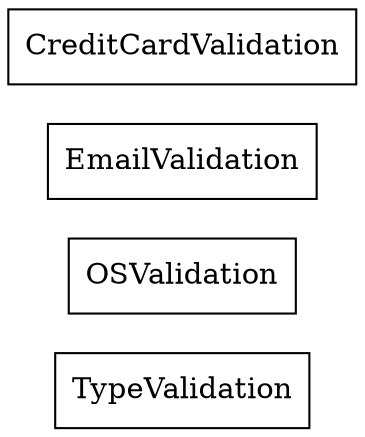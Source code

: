 strict digraph class_diagram {
  rankdir=LR;
  TypeTypeValidation[
    label="TypeValidation",
    URL="TypeValidation.html",
    tooltip="com.sekati.validate.TypeValidation",
    shape="record"
  ];
  TypeOSValidation[
    label="OSValidation",
    URL="OSValidation.html",
    tooltip="com.sekati.validate.OSValidation",
    shape="record"
  ];
  TypeEmailValidation[
    label="EmailValidation",
    URL="EmailValidation.html",
    tooltip="com.sekati.validate.EmailValidation",
    shape="record"
  ];
  TypeCreditCardValidation[
    label="CreditCardValidation",
    URL="CreditCardValidation.html",
    tooltip="com.sekati.validate.CreditCardValidation",
    shape="record"
  ];
}
